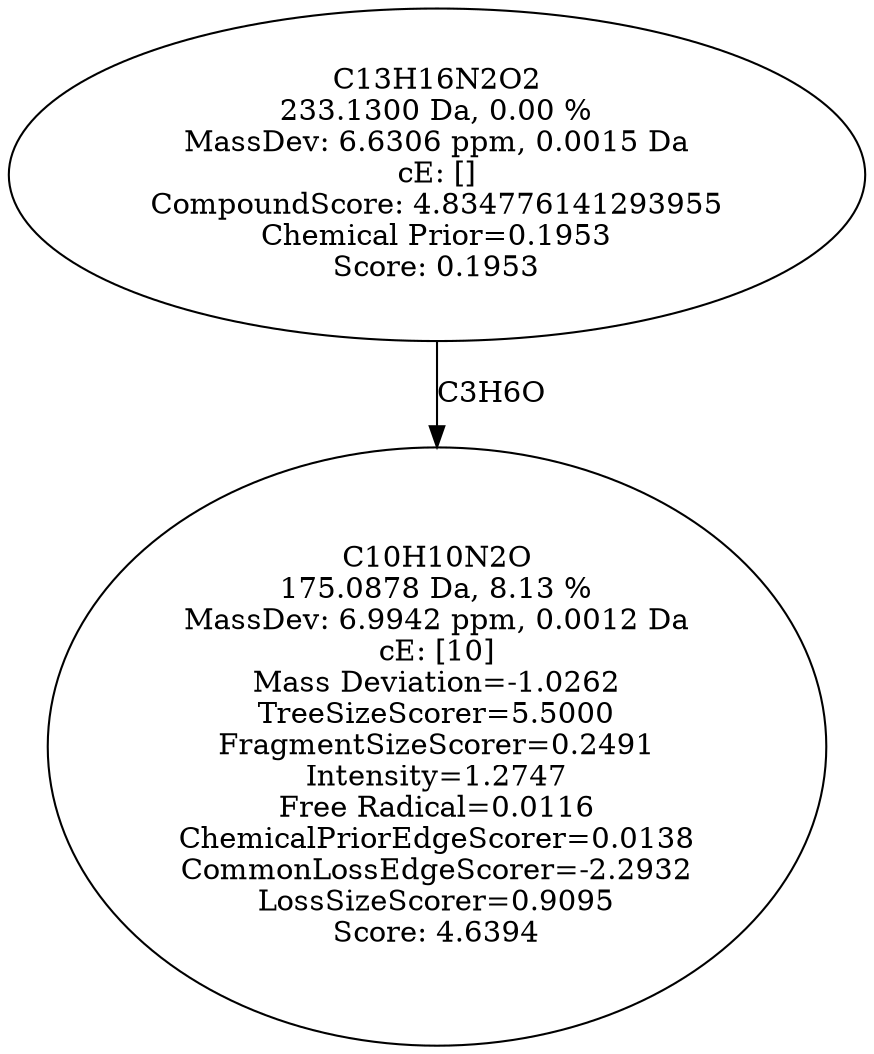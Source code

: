 strict digraph {
v1 [label="C10H10N2O\n175.0878 Da, 8.13 %\nMassDev: 6.9942 ppm, 0.0012 Da\ncE: [10]\nMass Deviation=-1.0262\nTreeSizeScorer=5.5000\nFragmentSizeScorer=0.2491\nIntensity=1.2747\nFree Radical=0.0116\nChemicalPriorEdgeScorer=0.0138\nCommonLossEdgeScorer=-2.2932\nLossSizeScorer=0.9095\nScore: 4.6394"];
v2 [label="C13H16N2O2\n233.1300 Da, 0.00 %\nMassDev: 6.6306 ppm, 0.0015 Da\ncE: []\nCompoundScore: 4.834776141293955\nChemical Prior=0.1953\nScore: 0.1953"];
v2 -> v1 [label="C3H6O"];
}